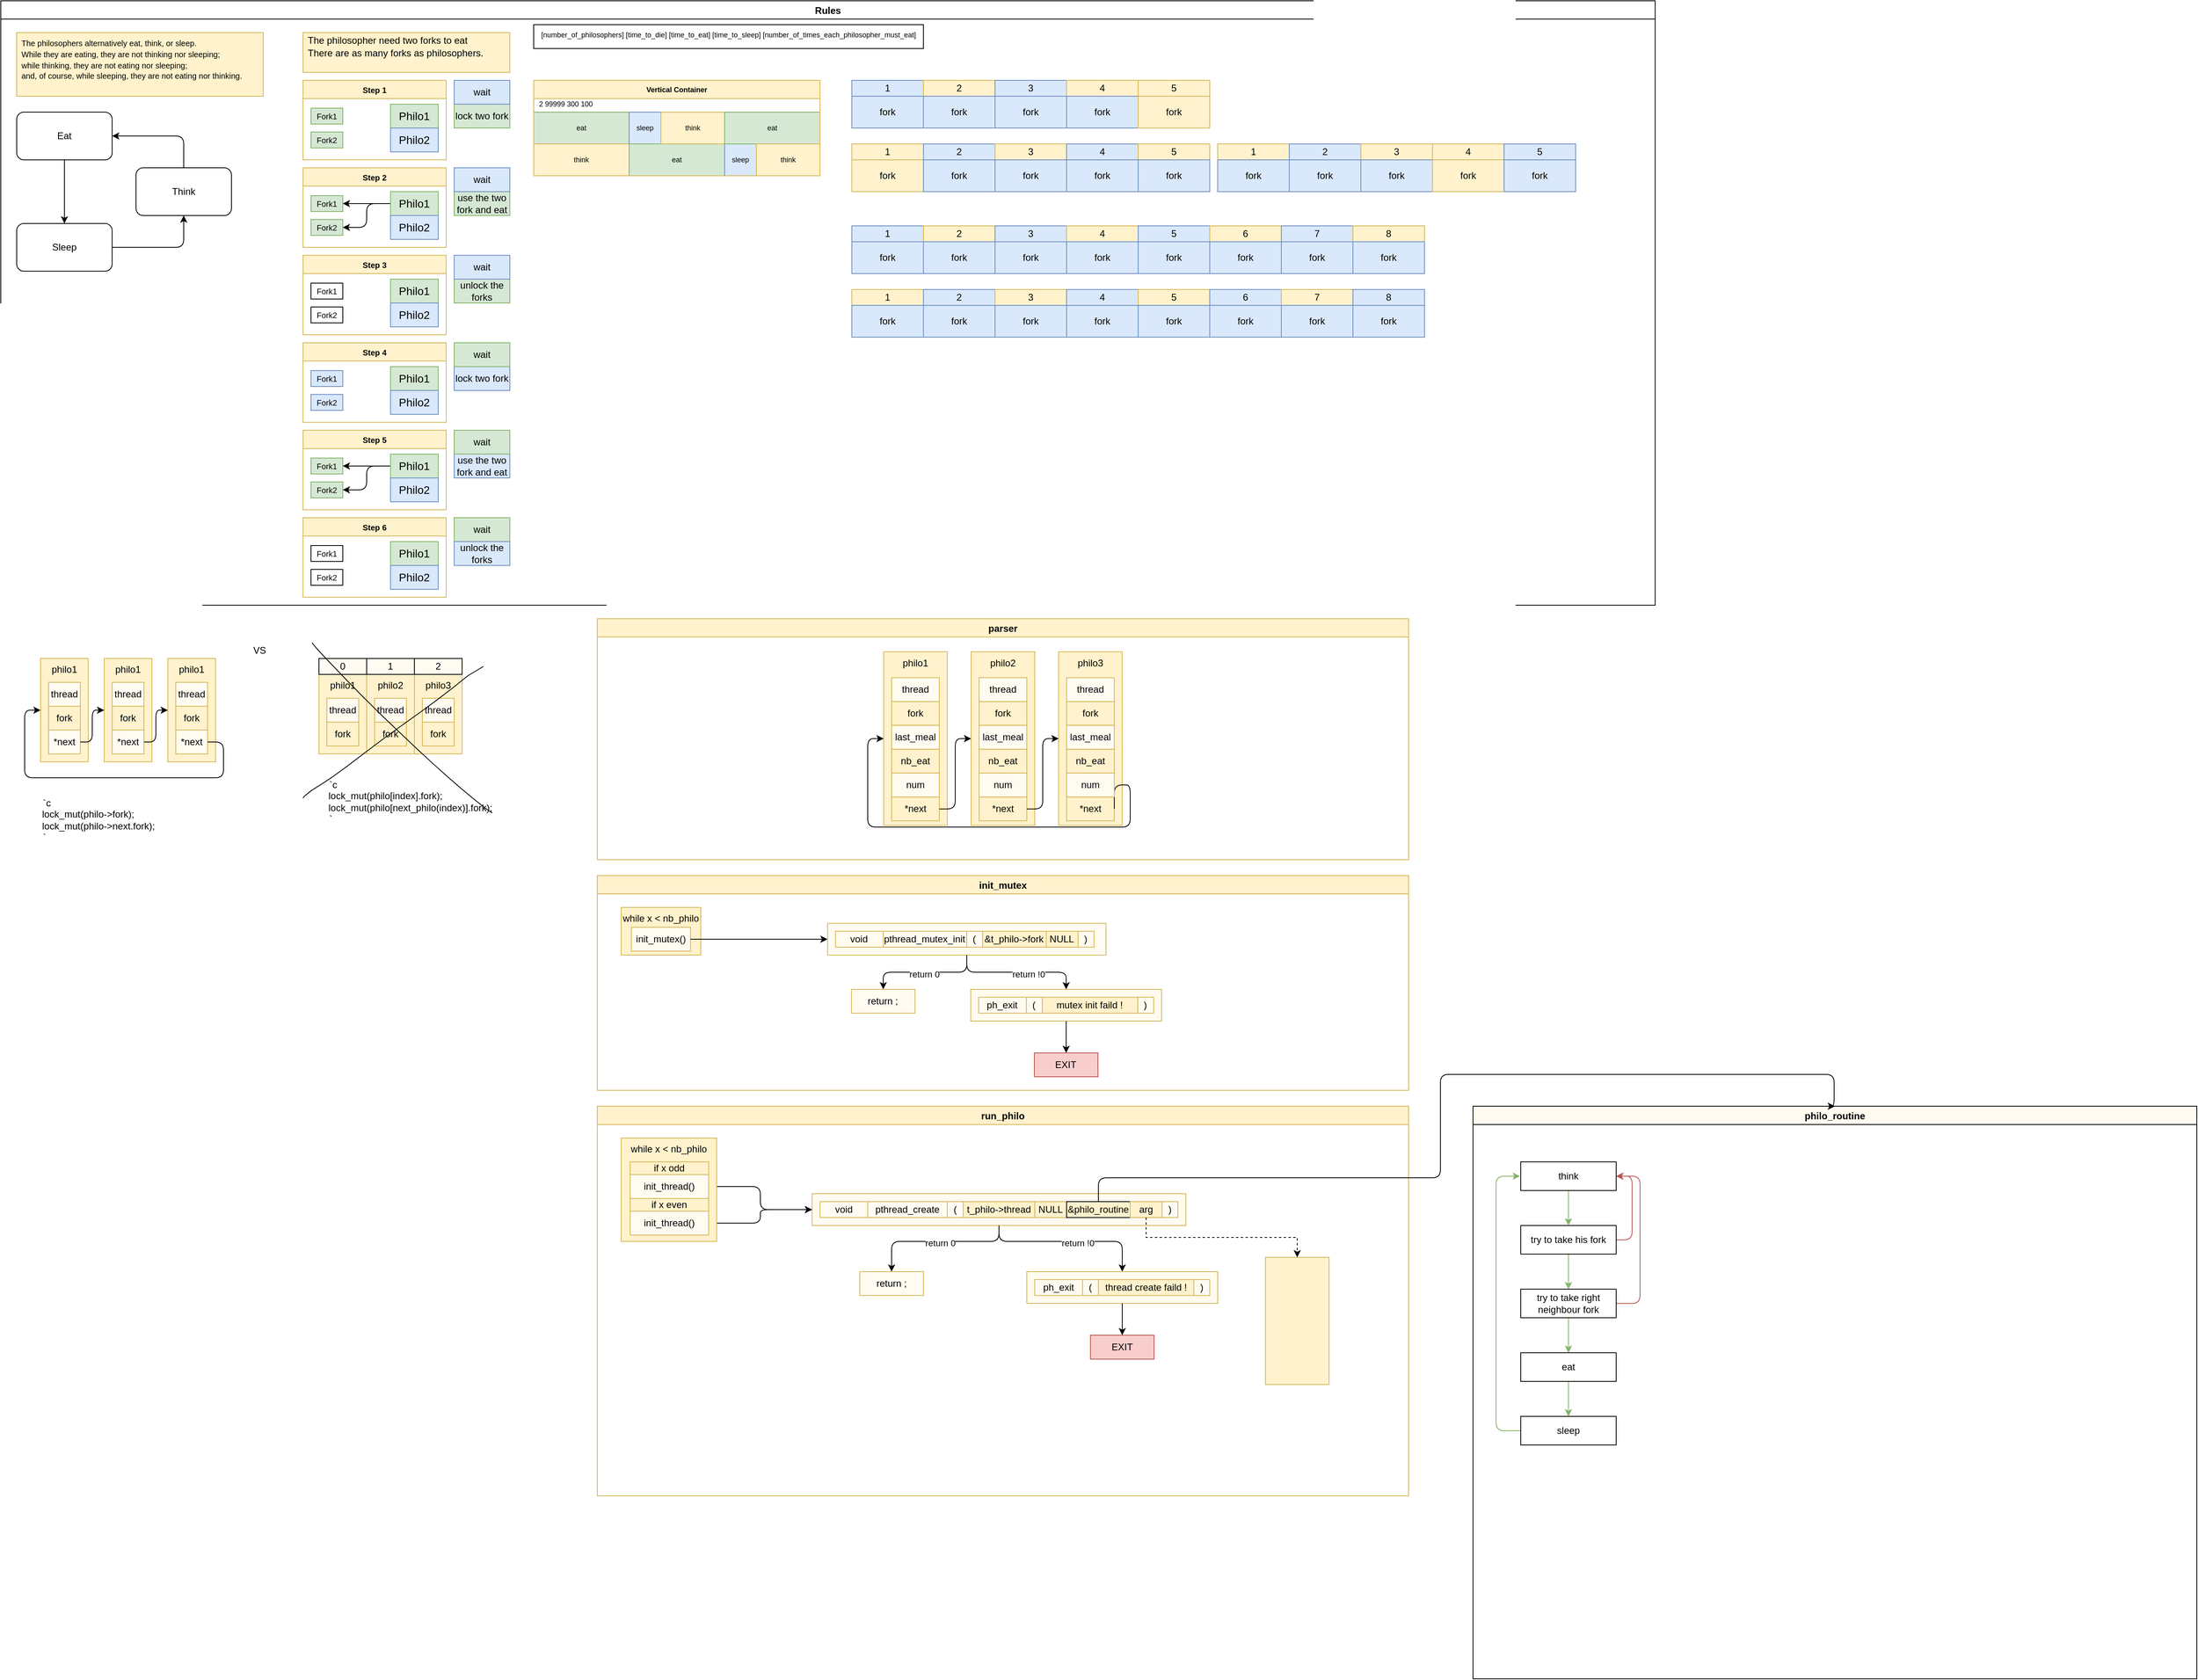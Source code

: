 <mxfile version="20.3.0" type="device"><diagram id="OOQttIY_C0ZaDdTUUYR6" name="Page-1"><mxGraphModel dx="2066" dy="1220" grid="1" gridSize="10" guides="1" tooltips="1" connect="1" arrows="1" fold="1" page="1" pageScale="1" pageWidth="2336" pageHeight="1654" math="0" shadow="0"><root><mxCell id="0"/><mxCell id="1" parent="0"/><mxCell id="12" value="Rules" style="swimlane;movable=0;resizable=0;rotatable=0;deletable=0;editable=0;connectable=0;" parent="1" vertex="1"><mxGeometry x="10" y="20" width="2080" height="760" as="geometry"/></mxCell><mxCell id="13" value="" style="group" parent="12" vertex="1" connectable="0"><mxGeometry x="20" y="140" width="270" height="200" as="geometry"/></mxCell><mxCell id="575" style="edgeStyle=orthogonalEdgeStyle;html=1;entryX=0.5;entryY=1;entryDx=0;entryDy=0;" parent="13" source="2" target="3" edge="1"><mxGeometry relative="1" as="geometry"/></mxCell><mxCell id="2" value="Sleep" style="rounded=1;whiteSpace=wrap;html=1;" parent="13" vertex="1"><mxGeometry y="140" width="120" height="60" as="geometry"/></mxCell><mxCell id="573" style="edgeStyle=orthogonalEdgeStyle;html=1;entryX=1;entryY=0.5;entryDx=0;entryDy=0;exitX=0.5;exitY=0;exitDx=0;exitDy=0;" parent="13" source="3" target="4" edge="1"><mxGeometry relative="1" as="geometry"/></mxCell><mxCell id="3" value="Think" style="rounded=1;whiteSpace=wrap;html=1;" parent="13" vertex="1"><mxGeometry x="150" y="70" width="120" height="60" as="geometry"/></mxCell><mxCell id="574" style="edgeStyle=orthogonalEdgeStyle;html=1;" parent="13" source="4" target="2" edge="1"><mxGeometry relative="1" as="geometry"/></mxCell><mxCell id="4" value="Eat" style="rounded=1;whiteSpace=wrap;html=1;" parent="13" vertex="1"><mxGeometry width="120" height="60" as="geometry"/></mxCell><mxCell id="18" value="" style="group;fillColor=#fff2cc;strokeColor=#d6b656;" parent="12" vertex="1" connectable="0"><mxGeometry x="20" y="40" width="310" height="80" as="geometry"/></mxCell><mxCell id="17" value="&lt;p dir=&quot;ltr&quot; style=&quot;line-height: 1.38; margin-top: 0pt; margin-bottom: 0pt;&quot;&gt;&lt;span style=&quot;font-family: &amp;quot;arial&amp;quot; ; background-color: transparent ; vertical-align: baseline&quot;&gt;The philosophers alternatively eat, think, or sleep.&lt;/span&gt;&lt;/p&gt;&lt;p dir=&quot;ltr&quot; style=&quot;line-height: 1.38; margin-top: 0pt; margin-bottom: 0pt;&quot;&gt;&lt;span style=&quot;font-family: &amp;quot;arial&amp;quot; ; background-color: transparent ; vertical-align: baseline&quot;&gt;While they are eating, they are not thinking nor sleeping;&lt;/span&gt;&lt;/p&gt;&lt;p dir=&quot;ltr&quot; style=&quot;line-height: 1.38; margin-top: 0pt; margin-bottom: 0pt;&quot;&gt;&lt;span style=&quot;font-family: &amp;quot;arial&amp;quot; ; background-color: transparent ; vertical-align: baseline&quot;&gt;while thinking, they are not eating nor sleeping;&lt;/span&gt;&lt;/p&gt;&lt;p dir=&quot;ltr&quot; style=&quot;line-height: 1.38; margin-top: 0pt; margin-bottom: 0pt;&quot;&gt;&lt;span style=&quot;font-family: &amp;quot;arial&amp;quot; ; background-color: transparent ; vertical-align: baseline&quot;&gt;and, of course, while sleeping, they are not eating nor thinking.&lt;/span&gt;&lt;/p&gt;&lt;div&gt;&lt;span style=&quot;font-family: &amp;quot;arial&amp;quot; ; background-color: transparent ; vertical-align: baseline&quot;&gt;&lt;br&gt;&lt;/span&gt;&lt;/div&gt;" style="rounded=0;whiteSpace=wrap;html=1;fontSize=10;align=left;verticalAlign=top;spacingLeft=4;fillColor=#fff2cc;strokeColor=#d6b656;" parent="18" vertex="1"><mxGeometry width="310" height="80" as="geometry"/></mxCell><mxCell id="35" value="Step 1" style="swimlane;fontSize=10;verticalAlign=top;fillColor=#fff2cc;strokeColor=#d6b656;" parent="12" vertex="1"><mxGeometry x="380" y="100" width="180" height="100" as="geometry"/></mxCell><mxCell id="19" value="Fork1" style="rounded=0;whiteSpace=wrap;html=1;fontSize=10;fillColor=#d5e8d4;strokeColor=#82b366;" parent="35" vertex="1"><mxGeometry x="10" y="35" width="40" height="20" as="geometry"/></mxCell><mxCell id="20" value="Fork2" style="rounded=0;whiteSpace=wrap;html=1;fontSize=10;fillColor=#d5e8d4;strokeColor=#82b366;" parent="35" vertex="1"><mxGeometry x="10" y="65" width="40" height="20" as="geometry"/></mxCell><mxCell id="24" value="Philo1" style="whiteSpace=wrap;html=1;fontSize=14;labelBackgroundColor=none;gradientDirection=north;fillColor=#d5e8d4;strokeColor=#82b366;" parent="35" vertex="1"><mxGeometry x="110" y="30" width="60" height="30" as="geometry"/></mxCell><mxCell id="25" value="Philo2" style="whiteSpace=wrap;html=1;fontSize=14;fillColor=#dae8fc;strokeColor=#6c8ebf;" parent="35" vertex="1"><mxGeometry x="110" y="60" width="60" height="30" as="geometry"/></mxCell><mxCell id="46" value="&lt;p dir=&quot;ltr&quot; style=&quot;line-height: 1.38; margin-top: 0pt; margin-bottom: 0pt;&quot;&gt;&lt;span style=&quot;font-family: &amp;quot;arial&amp;quot; ; background-color: transparent ; vertical-align: baseline&quot;&gt;The philosopher need two forks to eat&lt;/span&gt;&lt;/p&gt;&lt;p dir=&quot;ltr&quot; style=&quot;line-height: 1.38; margin-top: 0pt; margin-bottom: 0pt;&quot;&gt;&lt;span style=&quot;font-family: &amp;quot;arial&amp;quot; ; background-color: transparent ; vertical-align: baseline&quot;&gt;There are as many forks as philosophers.&lt;/span&gt;&lt;/p&gt;&lt;div&gt;&lt;span style=&quot;font-family: &amp;quot;arial&amp;quot; ; background-color: transparent ; vertical-align: baseline&quot;&gt;&lt;br&gt;&lt;/span&gt;&lt;/div&gt;" style="whiteSpace=wrap;html=1;shadow=0;glass=0;labelBackgroundColor=none;sketch=0;fontSize=12;gradientDirection=north;verticalAlign=middle;align=left;fillColor=#fff2cc;strokeColor=#d6b656;spacingLeft=4;" parent="12" vertex="1"><mxGeometry x="380" y="40" width="260" height="50" as="geometry"/></mxCell><mxCell id="47" value="Step 2" style="swimlane;fontSize=10;verticalAlign=top;fillColor=#fff2cc;strokeColor=#d6b656;" parent="12" vertex="1"><mxGeometry x="380" y="210" width="180" height="100" as="geometry"/></mxCell><mxCell id="48" value="Fork1" style="rounded=0;whiteSpace=wrap;html=1;fontSize=10;fillColor=#d5e8d4;strokeColor=#82b366;" parent="47" vertex="1"><mxGeometry x="10" y="35" width="40" height="20" as="geometry"/></mxCell><mxCell id="49" value="Fork2" style="rounded=0;whiteSpace=wrap;html=1;fontSize=10;fillColor=#d5e8d4;strokeColor=#82b366;" parent="47" vertex="1"><mxGeometry x="10" y="65" width="40" height="20" as="geometry"/></mxCell><mxCell id="64" style="edgeStyle=orthogonalEdgeStyle;html=1;entryX=1;entryY=0.5;entryDx=0;entryDy=0;fontSize=12;" parent="47" source="52" target="48" edge="1"><mxGeometry relative="1" as="geometry"/></mxCell><mxCell id="65" style="edgeStyle=orthogonalEdgeStyle;html=1;entryX=1;entryY=0.5;entryDx=0;entryDy=0;fontSize=12;" parent="47" source="52" target="49" edge="1"><mxGeometry relative="1" as="geometry"/></mxCell><mxCell id="52" value="Philo1" style="whiteSpace=wrap;html=1;fontSize=14;labelBackgroundColor=none;gradientDirection=north;fillColor=#d5e8d4;strokeColor=#82b366;" parent="47" vertex="1"><mxGeometry x="110" y="30" width="60" height="30" as="geometry"/></mxCell><mxCell id="53" value="Philo2" style="whiteSpace=wrap;html=1;fontSize=14;fillColor=#dae8fc;strokeColor=#6c8ebf;" parent="47" vertex="1"><mxGeometry x="110" y="60" width="60" height="30" as="geometry"/></mxCell><mxCell id="54" value="Step 4" style="swimlane;fontSize=10;verticalAlign=top;fillColor=#fff2cc;strokeColor=#d6b656;" parent="12" vertex="1"><mxGeometry x="380" y="430" width="180" height="100" as="geometry"/></mxCell><mxCell id="55" value="Fork1" style="rounded=0;whiteSpace=wrap;html=1;fontSize=10;fillColor=#dae8fc;strokeColor=#6c8ebf;" parent="54" vertex="1"><mxGeometry x="10" y="35" width="40" height="20" as="geometry"/></mxCell><mxCell id="56" value="Fork2" style="rounded=0;whiteSpace=wrap;html=1;fontSize=10;fillColor=#dae8fc;strokeColor=#6c8ebf;" parent="54" vertex="1"><mxGeometry x="10" y="65" width="40" height="20" as="geometry"/></mxCell><mxCell id="57" value="Philo1" style="whiteSpace=wrap;html=1;fontSize=14;labelBackgroundColor=none;gradientDirection=north;fillColor=#d5e8d4;strokeColor=#82b366;" parent="54" vertex="1"><mxGeometry x="110" y="30" width="60" height="30" as="geometry"/></mxCell><mxCell id="58" value="Philo2" style="whiteSpace=wrap;html=1;fontSize=14;fillColor=#dae8fc;strokeColor=#6c8ebf;" parent="54" vertex="1"><mxGeometry x="110" y="60" width="60" height="30" as="geometry"/></mxCell><mxCell id="61" value="lock two fork" style="whiteSpace=wrap;html=1;shadow=0;glass=0;labelBackgroundColor=none;sketch=0;fontSize=12;gradientDirection=north;fillColor=#d5e8d4;strokeColor=#82b366;" parent="12" vertex="1"><mxGeometry x="570" y="130" width="70" height="30" as="geometry"/></mxCell><mxCell id="62" value="lock two fork" style="whiteSpace=wrap;html=1;shadow=0;glass=0;labelBackgroundColor=none;sketch=0;fontSize=12;gradientDirection=north;fillColor=#dae8fc;strokeColor=#6c8ebf;" parent="12" vertex="1"><mxGeometry x="570" y="460" width="70" height="30" as="geometry"/></mxCell><mxCell id="63" value="wait" style="whiteSpace=wrap;html=1;shadow=0;glass=0;labelBackgroundColor=none;sketch=0;fontSize=12;gradientDirection=north;fillColor=#dae8fc;strokeColor=#6c8ebf;" parent="12" vertex="1"><mxGeometry x="570" y="100" width="70" height="30" as="geometry"/></mxCell><mxCell id="66" value="use the two fork and eat" style="whiteSpace=wrap;html=1;shadow=0;glass=0;labelBackgroundColor=none;sketch=0;fontSize=12;gradientDirection=north;fillColor=#d5e8d4;strokeColor=#82b366;" parent="12" vertex="1"><mxGeometry x="570" y="240" width="70" height="30" as="geometry"/></mxCell><mxCell id="67" value="wait" style="whiteSpace=wrap;html=1;shadow=0;glass=0;labelBackgroundColor=none;sketch=0;fontSize=12;gradientDirection=north;fillColor=#dae8fc;strokeColor=#6c8ebf;" parent="12" vertex="1"><mxGeometry x="570" y="210" width="70" height="30" as="geometry"/></mxCell><mxCell id="68" value="Step 3" style="swimlane;fontSize=10;verticalAlign=top;fillColor=#fff2cc;strokeColor=#d6b656;" parent="12" vertex="1"><mxGeometry x="380" y="320" width="180" height="100" as="geometry"/></mxCell><mxCell id="69" value="Fork1" style="rounded=0;whiteSpace=wrap;html=1;fontSize=10;" parent="68" vertex="1"><mxGeometry x="10" y="35" width="40" height="20" as="geometry"/></mxCell><mxCell id="70" value="Fork2" style="rounded=0;whiteSpace=wrap;html=1;fontSize=10;" parent="68" vertex="1"><mxGeometry x="10" y="65" width="40" height="20" as="geometry"/></mxCell><mxCell id="71" value="Philo1" style="whiteSpace=wrap;html=1;fontSize=14;labelBackgroundColor=none;gradientDirection=north;fillColor=#d5e8d4;strokeColor=#82b366;" parent="68" vertex="1"><mxGeometry x="110" y="30" width="60" height="30" as="geometry"/></mxCell><mxCell id="74" value="Philo2" style="whiteSpace=wrap;html=1;fontSize=14;fillColor=#dae8fc;strokeColor=#6c8ebf;" parent="68" vertex="1"><mxGeometry x="110" y="60" width="60" height="30" as="geometry"/></mxCell><mxCell id="75" value="unlock the forks" style="whiteSpace=wrap;html=1;shadow=0;glass=0;labelBackgroundColor=none;sketch=0;fontSize=12;gradientDirection=north;fillColor=#d5e8d4;strokeColor=#82b366;" parent="12" vertex="1"><mxGeometry x="570" y="350" width="70" height="30" as="geometry"/></mxCell><mxCell id="77" value="wait" style="whiteSpace=wrap;html=1;shadow=0;glass=0;labelBackgroundColor=none;sketch=0;fontSize=12;gradientDirection=north;fillColor=#dae8fc;strokeColor=#6c8ebf;" parent="12" vertex="1"><mxGeometry x="570" y="320" width="70" height="30" as="geometry"/></mxCell><mxCell id="79" value="wait" style="whiteSpace=wrap;html=1;shadow=0;glass=0;labelBackgroundColor=none;sketch=0;fontSize=12;gradientDirection=north;fillColor=#d5e8d4;strokeColor=#82b366;" parent="12" vertex="1"><mxGeometry x="570" y="430" width="70" height="30" as="geometry"/></mxCell><mxCell id="80" value="Step 5" style="swimlane;fontSize=10;verticalAlign=top;fillColor=#fff2cc;strokeColor=#d6b656;" parent="12" vertex="1"><mxGeometry x="380" y="540" width="180" height="100" as="geometry"/></mxCell><mxCell id="81" value="Fork1" style="rounded=0;whiteSpace=wrap;html=1;fontSize=10;fillColor=#d5e8d4;strokeColor=#82b366;" parent="80" vertex="1"><mxGeometry x="10" y="35" width="40" height="20" as="geometry"/></mxCell><mxCell id="82" value="Fork2" style="rounded=0;whiteSpace=wrap;html=1;fontSize=10;fillColor=#d5e8d4;strokeColor=#82b366;" parent="80" vertex="1"><mxGeometry x="10" y="65" width="40" height="20" as="geometry"/></mxCell><mxCell id="83" style="edgeStyle=orthogonalEdgeStyle;html=1;entryX=1;entryY=0.5;entryDx=0;entryDy=0;fontSize=12;" parent="80" source="85" target="81" edge="1"><mxGeometry relative="1" as="geometry"/></mxCell><mxCell id="84" style="edgeStyle=orthogonalEdgeStyle;html=1;entryX=1;entryY=0.5;entryDx=0;entryDy=0;fontSize=12;" parent="80" source="85" target="82" edge="1"><mxGeometry relative="1" as="geometry"/></mxCell><mxCell id="85" value="Philo1" style="whiteSpace=wrap;html=1;fontSize=14;labelBackgroundColor=none;gradientDirection=north;fillColor=#d5e8d4;strokeColor=#82b366;" parent="80" vertex="1"><mxGeometry x="110" y="30" width="60" height="30" as="geometry"/></mxCell><mxCell id="86" value="Philo2" style="whiteSpace=wrap;html=1;fontSize=14;fillColor=#dae8fc;strokeColor=#6c8ebf;" parent="80" vertex="1"><mxGeometry x="110" y="60" width="60" height="30" as="geometry"/></mxCell><mxCell id="87" value="use the two fork and eat" style="whiteSpace=wrap;html=1;shadow=0;glass=0;labelBackgroundColor=none;sketch=0;fontSize=12;gradientDirection=north;fillColor=#dae8fc;strokeColor=#6c8ebf;" parent="12" vertex="1"><mxGeometry x="570" y="570" width="70" height="30" as="geometry"/></mxCell><mxCell id="88" value="wait" style="whiteSpace=wrap;html=1;shadow=0;glass=0;labelBackgroundColor=none;sketch=0;fontSize=12;gradientDirection=north;fillColor=#d5e8d4;strokeColor=#82b366;" parent="12" vertex="1"><mxGeometry x="570" y="540" width="70" height="30" as="geometry"/></mxCell><mxCell id="89" value="Step 6" style="swimlane;fontSize=10;verticalAlign=top;fillColor=#fff2cc;strokeColor=#d6b656;" parent="12" vertex="1"><mxGeometry x="380" y="650" width="180" height="100" as="geometry"/></mxCell><mxCell id="90" value="Fork1" style="rounded=0;whiteSpace=wrap;html=1;fontSize=10;" parent="89" vertex="1"><mxGeometry x="10" y="35" width="40" height="20" as="geometry"/></mxCell><mxCell id="91" value="Fork2" style="rounded=0;whiteSpace=wrap;html=1;fontSize=10;" parent="89" vertex="1"><mxGeometry x="10" y="65" width="40" height="20" as="geometry"/></mxCell><mxCell id="92" value="Philo1" style="whiteSpace=wrap;html=1;fontSize=14;labelBackgroundColor=none;gradientDirection=north;fillColor=#d5e8d4;strokeColor=#82b366;" parent="89" vertex="1"><mxGeometry x="110" y="30" width="60" height="30" as="geometry"/></mxCell><mxCell id="93" value="Philo2" style="whiteSpace=wrap;html=1;fontSize=14;fillColor=#dae8fc;strokeColor=#6c8ebf;" parent="89" vertex="1"><mxGeometry x="110" y="60" width="60" height="30" as="geometry"/></mxCell><mxCell id="94" value="wait" style="whiteSpace=wrap;html=1;shadow=0;glass=0;labelBackgroundColor=none;sketch=0;fontSize=12;gradientDirection=north;fillColor=#d5e8d4;strokeColor=#82b366;" parent="12" vertex="1"><mxGeometry x="570" y="650" width="70" height="30" as="geometry"/></mxCell><mxCell id="95" value="unlock the forks" style="whiteSpace=wrap;html=1;shadow=0;glass=0;labelBackgroundColor=none;sketch=0;fontSize=12;gradientDirection=north;fillColor=#dae8fc;strokeColor=#6c8ebf;" parent="12" vertex="1"><mxGeometry x="570" y="680" width="70" height="30" as="geometry"/></mxCell><mxCell id="116" value="&lt;span id=&quot;docs-internal-guid-d7a11db4-7fff-cddf-ac9e-3c8b6f36f1c9&quot; style=&quot;font-size: 9px&quot;&gt;&lt;p dir=&quot;ltr&quot; style=&quot;line-height: 1.38 ; margin-top: 0pt ; margin-bottom: 0pt ; font-size: 9px&quot;&gt;&lt;span style=&quot;font-size: 9px ; font-family: &amp;#34;arial&amp;#34; ; background-color: transparent ; vertical-align: baseline&quot;&gt;[number_of_philosophers] [time_to_die] [time_to_eat] [time_to_sleep]&amp;nbsp;&lt;/span&gt;&lt;span style=&quot;background-color: transparent ; font-family: &amp;#34;arial&amp;#34;&quot;&gt;[number_of_times_each_philosopher_must_eat]&lt;/span&gt;&lt;/p&gt;&lt;/span&gt;" style="whiteSpace=wrap;html=1;fontSize=9;align=center;verticalAlign=top;" parent="12" vertex="1"><mxGeometry x="670" y="30" width="490" height="30" as="geometry"/></mxCell><mxCell id="118" value="eat" style="whiteSpace=wrap;html=1;fontSize=9;fillColor=#d5e8d4;strokeColor=#82b366;" parent="12" vertex="1"><mxGeometry x="670" y="140" width="120" height="40" as="geometry"/></mxCell><mxCell id="119" value="think" style="whiteSpace=wrap;html=1;fontSize=9;fillColor=#fff2cc;strokeColor=#d6b656;" parent="12" vertex="1"><mxGeometry x="670" y="180" width="120" height="40" as="geometry"/></mxCell><mxCell id="126" value="sleep" style="whiteSpace=wrap;html=1;fontSize=9;fillColor=#dae8fc;strokeColor=#6c8ebf;" parent="12" vertex="1"><mxGeometry x="790" y="140" width="40" height="40" as="geometry"/></mxCell><mxCell id="127" value="eat" style="whiteSpace=wrap;html=1;fontSize=9;fillColor=#d5e8d4;strokeColor=#82b366;" parent="12" vertex="1"><mxGeometry x="790" y="180" width="120" height="40" as="geometry"/></mxCell><mxCell id="128" value="think" style="whiteSpace=wrap;html=1;fontSize=9;fillColor=#fff2cc;strokeColor=#d6b656;" parent="12" vertex="1"><mxGeometry x="830" y="140" width="80" height="40" as="geometry"/></mxCell><mxCell id="130" value="sleep" style="whiteSpace=wrap;html=1;fontSize=9;fillColor=#dae8fc;strokeColor=#6c8ebf;" parent="12" vertex="1"><mxGeometry x="910" y="180" width="40" height="40" as="geometry"/></mxCell><mxCell id="131" value="eat" style="whiteSpace=wrap;html=1;fontSize=9;fillColor=#d5e8d4;strokeColor=#82b366;" parent="12" vertex="1"><mxGeometry x="910" y="140" width="120" height="40" as="geometry"/></mxCell><mxCell id="132" value="think" style="whiteSpace=wrap;html=1;fontSize=9;fillColor=#fff2cc;strokeColor=#d6b656;" parent="12" vertex="1"><mxGeometry x="950" y="180" width="80" height="40" as="geometry"/></mxCell><mxCell id="117" value="2 99999 300 100" style="text;html=1;align=center;verticalAlign=middle;resizable=0;points=[];autosize=1;strokeColor=none;fillColor=none;fontSize=9;" parent="12" vertex="1"><mxGeometry x="670" y="120" width="80" height="20" as="geometry"/></mxCell><mxCell id="133" value="Vertical Container" style="swimlane;fontSize=9;fillColor=#fff2cc;strokeColor=#d6b656;" parent="12" vertex="1"><mxGeometry x="670" y="100" width="360" height="120" as="geometry"/></mxCell><mxCell id="471" value="1" style="whiteSpace=wrap;html=1;strokeColor=#6c8ebf;fillColor=#dae8fc;" parent="12" vertex="1"><mxGeometry x="1070" y="283" width="90" height="20" as="geometry"/></mxCell><mxCell id="472" value="fork" style="whiteSpace=wrap;html=1;strokeColor=#6c8ebf;fillColor=#dae8fc;" parent="12" vertex="1"><mxGeometry x="1070" y="303" width="90" height="40" as="geometry"/></mxCell><mxCell id="473" value="2" style="whiteSpace=wrap;html=1;strokeColor=#d6b656;fillColor=#fff2cc;" parent="12" vertex="1"><mxGeometry x="1160" y="283" width="90" height="20" as="geometry"/></mxCell><mxCell id="474" value="fork" style="whiteSpace=wrap;html=1;strokeColor=#6c8ebf;fillColor=#dae8fc;" parent="12" vertex="1"><mxGeometry x="1160" y="303" width="90" height="40" as="geometry"/></mxCell><mxCell id="475" value="3" style="whiteSpace=wrap;html=1;strokeColor=#6c8ebf;fillColor=#dae8fc;" parent="12" vertex="1"><mxGeometry x="1250" y="283" width="90" height="20" as="geometry"/></mxCell><mxCell id="476" value="fork" style="whiteSpace=wrap;html=1;strokeColor=#6c8ebf;fillColor=#dae8fc;" parent="12" vertex="1"><mxGeometry x="1250" y="303" width="90" height="40" as="geometry"/></mxCell><mxCell id="477" value="4" style="whiteSpace=wrap;html=1;strokeColor=#d6b656;fillColor=#fff2cc;" parent="12" vertex="1"><mxGeometry x="1340" y="283" width="90" height="20" as="geometry"/></mxCell><mxCell id="478" value="fork" style="whiteSpace=wrap;html=1;strokeColor=#6c8ebf;fillColor=#dae8fc;" parent="12" vertex="1"><mxGeometry x="1340" y="303" width="90" height="40" as="geometry"/></mxCell><mxCell id="479" value="5" style="whiteSpace=wrap;html=1;strokeColor=#6c8ebf;fillColor=#dae8fc;" parent="12" vertex="1"><mxGeometry x="1430" y="283" width="90" height="20" as="geometry"/></mxCell><mxCell id="480" value="fork" style="whiteSpace=wrap;html=1;strokeColor=#6c8ebf;fillColor=#dae8fc;" parent="12" vertex="1"><mxGeometry x="1430" y="303" width="90" height="40" as="geometry"/></mxCell><mxCell id="481" value="6" style="whiteSpace=wrap;html=1;strokeColor=#d6b656;fillColor=#fff2cc;" parent="12" vertex="1"><mxGeometry x="1520" y="283" width="90" height="20" as="geometry"/></mxCell><mxCell id="482" value="fork" style="whiteSpace=wrap;html=1;strokeColor=#6c8ebf;fillColor=#dae8fc;" parent="12" vertex="1"><mxGeometry x="1520" y="303" width="90" height="40" as="geometry"/></mxCell><mxCell id="483" value="7" style="whiteSpace=wrap;html=1;strokeColor=#6c8ebf;fillColor=#dae8fc;" parent="12" vertex="1"><mxGeometry x="1610" y="283" width="90" height="20" as="geometry"/></mxCell><mxCell id="484" value="fork" style="whiteSpace=wrap;html=1;strokeColor=#6c8ebf;fillColor=#dae8fc;" parent="12" vertex="1"><mxGeometry x="1610" y="303" width="90" height="40" as="geometry"/></mxCell><mxCell id="485" value="8" style="whiteSpace=wrap;html=1;strokeColor=#d6b656;fillColor=#fff2cc;" parent="12" vertex="1"><mxGeometry x="1700" y="283" width="90" height="20" as="geometry"/></mxCell><mxCell id="486" value="fork" style="whiteSpace=wrap;html=1;strokeColor=#6c8ebf;fillColor=#dae8fc;" parent="12" vertex="1"><mxGeometry x="1700" y="303" width="90" height="40" as="geometry"/></mxCell><mxCell id="489" value="1" style="whiteSpace=wrap;html=1;strokeColor=#d6b656;fillColor=#fff2cc;" parent="12" vertex="1"><mxGeometry x="1070" y="363" width="90" height="20" as="geometry"/></mxCell><mxCell id="490" value="fork" style="whiteSpace=wrap;html=1;strokeColor=#6c8ebf;fillColor=#dae8fc;" parent="12" vertex="1"><mxGeometry x="1070" y="383" width="90" height="40" as="geometry"/></mxCell><mxCell id="491" value="2" style="whiteSpace=wrap;html=1;strokeColor=#6c8ebf;fillColor=#dae8fc;" parent="12" vertex="1"><mxGeometry x="1160" y="363" width="90" height="20" as="geometry"/></mxCell><mxCell id="492" value="fork" style="whiteSpace=wrap;html=1;strokeColor=#6c8ebf;fillColor=#dae8fc;" parent="12" vertex="1"><mxGeometry x="1160" y="383" width="90" height="40" as="geometry"/></mxCell><mxCell id="493" value="3" style="whiteSpace=wrap;html=1;strokeColor=#d6b656;fillColor=#fff2cc;" parent="12" vertex="1"><mxGeometry x="1250" y="363" width="90" height="20" as="geometry"/></mxCell><mxCell id="494" value="fork" style="whiteSpace=wrap;html=1;strokeColor=#6c8ebf;fillColor=#dae8fc;" parent="12" vertex="1"><mxGeometry x="1250" y="383" width="90" height="40" as="geometry"/></mxCell><mxCell id="495" value="4" style="whiteSpace=wrap;html=1;strokeColor=#6c8ebf;fillColor=#dae8fc;" parent="12" vertex="1"><mxGeometry x="1340" y="363" width="90" height="20" as="geometry"/></mxCell><mxCell id="496" value="fork" style="whiteSpace=wrap;html=1;strokeColor=#6c8ebf;fillColor=#dae8fc;" parent="12" vertex="1"><mxGeometry x="1340" y="383" width="90" height="40" as="geometry"/></mxCell><mxCell id="497" value="5" style="whiteSpace=wrap;html=1;strokeColor=#d6b656;fillColor=#fff2cc;" parent="12" vertex="1"><mxGeometry x="1430" y="363" width="90" height="20" as="geometry"/></mxCell><mxCell id="498" value="fork" style="whiteSpace=wrap;html=1;strokeColor=#6c8ebf;fillColor=#dae8fc;" parent="12" vertex="1"><mxGeometry x="1430" y="383" width="90" height="40" as="geometry"/></mxCell><mxCell id="499" value="6" style="whiteSpace=wrap;html=1;strokeColor=#6c8ebf;fillColor=#dae8fc;" parent="12" vertex="1"><mxGeometry x="1520" y="363" width="90" height="20" as="geometry"/></mxCell><mxCell id="500" value="fork" style="whiteSpace=wrap;html=1;strokeColor=#6c8ebf;fillColor=#dae8fc;" parent="12" vertex="1"><mxGeometry x="1520" y="383" width="90" height="40" as="geometry"/></mxCell><mxCell id="501" value="7" style="whiteSpace=wrap;html=1;strokeColor=#d6b656;fillColor=#fff2cc;" parent="12" vertex="1"><mxGeometry x="1610" y="363" width="90" height="20" as="geometry"/></mxCell><mxCell id="502" value="fork" style="whiteSpace=wrap;html=1;strokeColor=#6c8ebf;fillColor=#dae8fc;" parent="12" vertex="1"><mxGeometry x="1610" y="383" width="90" height="40" as="geometry"/></mxCell><mxCell id="503" value="8" style="whiteSpace=wrap;html=1;strokeColor=#6c8ebf;fillColor=#dae8fc;" parent="12" vertex="1"><mxGeometry x="1700" y="363" width="90" height="20" as="geometry"/></mxCell><mxCell id="504" value="fork" style="whiteSpace=wrap;html=1;strokeColor=#6c8ebf;fillColor=#dae8fc;" parent="12" vertex="1"><mxGeometry x="1700" y="383" width="90" height="40" as="geometry"/></mxCell><mxCell id="505" value="1" style="whiteSpace=wrap;html=1;strokeColor=#6c8ebf;fillColor=#dae8fc;" parent="12" vertex="1"><mxGeometry x="1070" y="100" width="90" height="20" as="geometry"/></mxCell><mxCell id="506" value="fork" style="whiteSpace=wrap;html=1;strokeColor=#6c8ebf;fillColor=#dae8fc;" parent="12" vertex="1"><mxGeometry x="1070" y="120" width="90" height="40" as="geometry"/></mxCell><mxCell id="507" value="2" style="whiteSpace=wrap;html=1;strokeColor=#d6b656;fillColor=#fff2cc;" parent="12" vertex="1"><mxGeometry x="1160" y="100" width="90" height="20" as="geometry"/></mxCell><mxCell id="508" value="fork" style="whiteSpace=wrap;html=1;strokeColor=#6c8ebf;fillColor=#dae8fc;" parent="12" vertex="1"><mxGeometry x="1160" y="120" width="90" height="40" as="geometry"/></mxCell><mxCell id="509" value="3" style="whiteSpace=wrap;html=1;strokeColor=#6c8ebf;fillColor=#dae8fc;" parent="12" vertex="1"><mxGeometry x="1250" y="100" width="90" height="20" as="geometry"/></mxCell><mxCell id="510" value="fork" style="whiteSpace=wrap;html=1;strokeColor=#6c8ebf;fillColor=#dae8fc;" parent="12" vertex="1"><mxGeometry x="1250" y="120" width="90" height="40" as="geometry"/></mxCell><mxCell id="511" value="4" style="whiteSpace=wrap;html=1;strokeColor=#d6b656;fillColor=#fff2cc;" parent="12" vertex="1"><mxGeometry x="1340" y="100" width="90" height="20" as="geometry"/></mxCell><mxCell id="512" value="fork" style="whiteSpace=wrap;html=1;strokeColor=#6c8ebf;fillColor=#dae8fc;" parent="12" vertex="1"><mxGeometry x="1340" y="120" width="90" height="40" as="geometry"/></mxCell><mxCell id="513" value="5" style="whiteSpace=wrap;html=1;strokeColor=#d6b656;fillColor=#fff2cc;" parent="12" vertex="1"><mxGeometry x="1430" y="100" width="90" height="20" as="geometry"/></mxCell><mxCell id="514" value="fork" style="whiteSpace=wrap;html=1;strokeColor=#d6b656;fillColor=#fff2cc;" parent="12" vertex="1"><mxGeometry x="1430" y="120" width="90" height="40" as="geometry"/></mxCell><mxCell id="521" value="1" style="whiteSpace=wrap;html=1;strokeColor=#d6b656;fillColor=#fff2cc;" parent="12" vertex="1"><mxGeometry x="1070" y="180" width="90" height="20" as="geometry"/></mxCell><mxCell id="522" value="fork" style="whiteSpace=wrap;html=1;strokeColor=#d6b656;fillColor=#fff2cc;" parent="12" vertex="1"><mxGeometry x="1070" y="200" width="90" height="40" as="geometry"/></mxCell><mxCell id="523" value="2" style="whiteSpace=wrap;html=1;strokeColor=#6c8ebf;fillColor=#dae8fc;" parent="12" vertex="1"><mxGeometry x="1160" y="180" width="90" height="20" as="geometry"/></mxCell><mxCell id="524" value="fork" style="whiteSpace=wrap;html=1;strokeColor=#6c8ebf;fillColor=#dae8fc;" parent="12" vertex="1"><mxGeometry x="1160" y="200" width="90" height="40" as="geometry"/></mxCell><mxCell id="525" value="3" style="whiteSpace=wrap;html=1;strokeColor=#d6b656;fillColor=#fff2cc;" parent="12" vertex="1"><mxGeometry x="1250" y="180" width="90" height="20" as="geometry"/></mxCell><mxCell id="526" value="fork" style="whiteSpace=wrap;html=1;strokeColor=#6c8ebf;fillColor=#dae8fc;" parent="12" vertex="1"><mxGeometry x="1250" y="200" width="90" height="40" as="geometry"/></mxCell><mxCell id="527" value="4" style="whiteSpace=wrap;html=1;strokeColor=#6c8ebf;fillColor=#dae8fc;" parent="12" vertex="1"><mxGeometry x="1340" y="180" width="90" height="20" as="geometry"/></mxCell><mxCell id="528" value="fork" style="whiteSpace=wrap;html=1;strokeColor=#6c8ebf;fillColor=#dae8fc;" parent="12" vertex="1"><mxGeometry x="1340" y="200" width="90" height="40" as="geometry"/></mxCell><mxCell id="529" value="5" style="whiteSpace=wrap;html=1;strokeColor=#d6b656;fillColor=#fff2cc;" parent="12" vertex="1"><mxGeometry x="1430" y="180" width="90" height="20" as="geometry"/></mxCell><mxCell id="530" value="fork" style="whiteSpace=wrap;html=1;strokeColor=#6c8ebf;fillColor=#dae8fc;" parent="12" vertex="1"><mxGeometry x="1430" y="200" width="90" height="40" as="geometry"/></mxCell><mxCell id="547" value="1" style="whiteSpace=wrap;html=1;strokeColor=#d6b656;fillColor=#fff2cc;" parent="12" vertex="1"><mxGeometry x="1530" y="180" width="90" height="20" as="geometry"/></mxCell><mxCell id="548" value="fork" style="whiteSpace=wrap;html=1;strokeColor=#6c8ebf;fillColor=#dae8fc;" parent="12" vertex="1"><mxGeometry x="1530" y="200" width="90" height="40" as="geometry"/></mxCell><mxCell id="549" value="2" style="whiteSpace=wrap;html=1;strokeColor=#6c8ebf;fillColor=#dae8fc;" parent="12" vertex="1"><mxGeometry x="1620" y="180" width="90" height="20" as="geometry"/></mxCell><mxCell id="550" value="fork" style="whiteSpace=wrap;html=1;strokeColor=#6c8ebf;fillColor=#dae8fc;" parent="12" vertex="1"><mxGeometry x="1620" y="200" width="90" height="40" as="geometry"/></mxCell><mxCell id="551" value="3" style="whiteSpace=wrap;html=1;strokeColor=#d6b656;fillColor=#fff2cc;" parent="12" vertex="1"><mxGeometry x="1710" y="180" width="90" height="20" as="geometry"/></mxCell><mxCell id="552" value="fork" style="whiteSpace=wrap;html=1;strokeColor=#6c8ebf;fillColor=#dae8fc;" parent="12" vertex="1"><mxGeometry x="1710" y="200" width="90" height="40" as="geometry"/></mxCell><mxCell id="553" value="4" style="whiteSpace=wrap;html=1;strokeColor=#d6b656;fillColor=#fff2cc;" parent="12" vertex="1"><mxGeometry x="1800" y="180" width="90" height="20" as="geometry"/></mxCell><mxCell id="554" value="fork" style="whiteSpace=wrap;html=1;strokeColor=#d6b656;fillColor=#fff2cc;" parent="12" vertex="1"><mxGeometry x="1800" y="200" width="90" height="40" as="geometry"/></mxCell><mxCell id="555" value="5" style="whiteSpace=wrap;html=1;strokeColor=#6c8ebf;fillColor=#dae8fc;" parent="12" vertex="1"><mxGeometry x="1890" y="180" width="90" height="20" as="geometry"/></mxCell><mxCell id="556" value="fork" style="whiteSpace=wrap;html=1;strokeColor=#6c8ebf;fillColor=#dae8fc;" parent="12" vertex="1"><mxGeometry x="1890" y="200" width="90" height="40" as="geometry"/></mxCell><mxCell id="165" value="VS" style="text;html=1;align=center;verticalAlign=middle;resizable=0;points=[];autosize=1;strokeColor=none;fillColor=none;" parent="1" vertex="1"><mxGeometry x="320" y="827" width="30" height="20" as="geometry"/></mxCell><mxCell id="179" value="" style="group" parent="1" vertex="1" connectable="0"><mxGeometry x="410" y="847" width="180" height="120" as="geometry"/></mxCell><mxCell id="166" value="" style="group" parent="179" vertex="1" connectable="0"><mxGeometry y="20" width="60" height="100" as="geometry"/></mxCell><mxCell id="163" value="philo1" style="whiteSpace=wrap;html=1;fillColor=#fff2cc;strokeColor=#d6b656;container=0;verticalAlign=top;" parent="166" vertex="1"><mxGeometry width="60" height="100" as="geometry"/></mxCell><mxCell id="160" value="fork" style="whiteSpace=wrap;html=1;fillColor=#fff2cc;strokeColor=#d6b656;container=0;" parent="166" vertex="1"><mxGeometry x="10" y="60" width="40" height="30" as="geometry"/></mxCell><mxCell id="162" value="thread" style="whiteSpace=wrap;html=1;fillColor=#FFFBF0;strokeColor=#d6b656;container=0;" parent="166" vertex="1"><mxGeometry x="10" y="30" width="40" height="30" as="geometry"/></mxCell><mxCell id="167" value="" style="group" parent="179" vertex="1" connectable="0"><mxGeometry x="60" y="20" width="60" height="100" as="geometry"/></mxCell><mxCell id="168" value="philo2" style="whiteSpace=wrap;html=1;fillColor=#fff2cc;strokeColor=#d6b656;container=0;verticalAlign=top;" parent="167" vertex="1"><mxGeometry width="60" height="100" as="geometry"/></mxCell><mxCell id="169" value="fork" style="whiteSpace=wrap;html=1;fillColor=#fff2cc;strokeColor=#d6b656;container=0;" parent="167" vertex="1"><mxGeometry x="10" y="60" width="40" height="30" as="geometry"/></mxCell><mxCell id="170" value="thread" style="whiteSpace=wrap;html=1;fillColor=#FFFBF0;strokeColor=#d6b656;container=0;" parent="167" vertex="1"><mxGeometry x="10" y="30" width="40" height="30" as="geometry"/></mxCell><mxCell id="171" value="" style="group" parent="179" vertex="1" connectable="0"><mxGeometry x="120" y="20" width="60" height="100" as="geometry"/></mxCell><mxCell id="172" value="philo3" style="whiteSpace=wrap;html=1;fillColor=#fff2cc;strokeColor=#d6b656;container=0;verticalAlign=top;" parent="171" vertex="1"><mxGeometry width="60" height="100" as="geometry"/></mxCell><mxCell id="173" value="fork" style="whiteSpace=wrap;html=1;fillColor=#fff2cc;strokeColor=#d6b656;container=0;" parent="171" vertex="1"><mxGeometry x="10" y="60" width="40" height="30" as="geometry"/></mxCell><mxCell id="174" value="thread" style="whiteSpace=wrap;html=1;fillColor=#FFFBF0;strokeColor=#d6b656;container=0;" parent="171" vertex="1"><mxGeometry x="10" y="30" width="40" height="30" as="geometry"/></mxCell><mxCell id="176" value="0" style="whiteSpace=wrap;html=1;fillColor=#FFFBF0;" parent="179" vertex="1"><mxGeometry width="60" height="20" as="geometry"/></mxCell><mxCell id="177" value="1" style="whiteSpace=wrap;html=1;fillColor=#FFFBF0;" parent="179" vertex="1"><mxGeometry x="60" width="60" height="20" as="geometry"/></mxCell><mxCell id="178" value="2" style="whiteSpace=wrap;html=1;fillColor=#FFFBF0;" parent="179" vertex="1"><mxGeometry x="120" width="60" height="20" as="geometry"/></mxCell><mxCell id="195" value="" style="group" parent="1" vertex="1" connectable="0"><mxGeometry x="40" y="847" width="250" height="150" as="geometry"/></mxCell><mxCell id="180" value="" style="group" parent="195" vertex="1" connectable="0"><mxGeometry x="20" width="60" height="130" as="geometry"/></mxCell><mxCell id="142" value="philo1" style="whiteSpace=wrap;html=1;fillColor=#fff2cc;strokeColor=#d6b656;container=0;verticalAlign=top;" parent="180" vertex="1"><mxGeometry width="60" height="130" as="geometry"/></mxCell><mxCell id="140" value="fork" style="whiteSpace=wrap;html=1;fillColor=#fff2cc;strokeColor=#d6b656;container=0;" parent="180" vertex="1"><mxGeometry x="10" y="60" width="40" height="30" as="geometry"/></mxCell><mxCell id="141" value="*next" style="whiteSpace=wrap;html=1;fillColor=#FFFBF0;strokeColor=#d6b656;container=0;" parent="180" vertex="1"><mxGeometry x="10" y="90" width="40" height="30" as="geometry"/></mxCell><mxCell id="139" value="thread" style="whiteSpace=wrap;html=1;fillColor=#FFFBF0;strokeColor=#d6b656;container=0;" parent="180" vertex="1"><mxGeometry x="10" y="30" width="40" height="30" as="geometry"/></mxCell><mxCell id="181" value="" style="group" parent="195" vertex="1" connectable="0"><mxGeometry x="100" width="60" height="130" as="geometry"/></mxCell><mxCell id="182" value="philo1" style="whiteSpace=wrap;html=1;fillColor=#fff2cc;strokeColor=#d6b656;container=0;verticalAlign=top;" parent="181" vertex="1"><mxGeometry width="60" height="130" as="geometry"/></mxCell><mxCell id="183" value="fork" style="whiteSpace=wrap;html=1;fillColor=#fff2cc;strokeColor=#d6b656;container=0;" parent="181" vertex="1"><mxGeometry x="10" y="60" width="40" height="30" as="geometry"/></mxCell><mxCell id="184" value="*next" style="whiteSpace=wrap;html=1;fillColor=#FFFBF0;strokeColor=#d6b656;container=0;" parent="181" vertex="1"><mxGeometry x="10" y="90" width="40" height="30" as="geometry"/></mxCell><mxCell id="185" value="thread" style="whiteSpace=wrap;html=1;fillColor=#FFFBF0;strokeColor=#d6b656;container=0;" parent="181" vertex="1"><mxGeometry x="10" y="30" width="40" height="30" as="geometry"/></mxCell><mxCell id="186" value="" style="group" parent="195" vertex="1" connectable="0"><mxGeometry x="180" width="60" height="130" as="geometry"/></mxCell><mxCell id="187" value="philo1" style="whiteSpace=wrap;html=1;fillColor=#fff2cc;strokeColor=#d6b656;container=0;verticalAlign=top;" parent="186" vertex="1"><mxGeometry width="60" height="130" as="geometry"/></mxCell><mxCell id="188" value="fork" style="whiteSpace=wrap;html=1;fillColor=#fff2cc;strokeColor=#d6b656;container=0;" parent="186" vertex="1"><mxGeometry x="10" y="60" width="40" height="30" as="geometry"/></mxCell><mxCell id="189" value="*next" style="whiteSpace=wrap;html=1;fillColor=#FFFBF0;strokeColor=#d6b656;container=0;" parent="186" vertex="1"><mxGeometry x="10" y="90" width="40" height="30" as="geometry"/></mxCell><mxCell id="190" value="thread" style="whiteSpace=wrap;html=1;fillColor=#FFFBF0;strokeColor=#d6b656;container=0;" parent="186" vertex="1"><mxGeometry x="10" y="30" width="40" height="30" as="geometry"/></mxCell><mxCell id="192" style="edgeStyle=orthogonalEdgeStyle;html=1;entryX=0;entryY=0.5;entryDx=0;entryDy=0;" parent="195" source="141" target="182" edge="1"><mxGeometry relative="1" as="geometry"/></mxCell><mxCell id="193" style="edgeStyle=orthogonalEdgeStyle;html=1;entryX=0;entryY=0.5;entryDx=0;entryDy=0;" parent="195" source="184" target="187" edge="1"><mxGeometry relative="1" as="geometry"/></mxCell><mxCell id="194" style="edgeStyle=orthogonalEdgeStyle;html=1;entryX=0;entryY=0.5;entryDx=0;entryDy=0;exitX=1;exitY=0.5;exitDx=0;exitDy=0;" parent="195" source="189" target="142" edge="1"><mxGeometry relative="1" as="geometry"><Array as="points"><mxPoint x="250" y="105"/><mxPoint x="250" y="150"/><mxPoint y="150"/><mxPoint y="65"/></Array></mxGeometry></mxCell><mxCell id="196" value="```c&lt;br&gt;lock_mut(philo-&amp;gt;fork);&lt;br&gt;&lt;div&gt;&lt;span&gt;lock_mut(philo-&amp;gt;next.fork);&lt;/span&gt;&lt;/div&gt;&lt;div&gt;```&lt;/div&gt;" style="text;html=1;align=left;verticalAlign=middle;resizable=0;points=[];autosize=1;strokeColor=none;fillColor=none;" parent="1" vertex="1"><mxGeometry x="60" y="1020" width="150" height="60" as="geometry"/></mxCell><mxCell id="247" value="```c&lt;br&gt;lock_mut(philo[index].fork);&lt;br&gt;&lt;div&gt;&lt;span&gt;lock_mut(philo[next_philo(index)].fork);&lt;/span&gt;&lt;/div&gt;&lt;div&gt;```&lt;/div&gt;" style="text;html=1;align=left;verticalAlign=middle;resizable=0;points=[];autosize=1;strokeColor=none;fillColor=none;" parent="1" vertex="1"><mxGeometry x="420" y="997" width="210" height="60" as="geometry"/></mxCell><mxCell id="258" value="" style="group" parent="1" vertex="1" connectable="0"><mxGeometry x="389.997" y="826.997" width="237.943" height="214.171" as="geometry"/></mxCell><mxCell id="256" value="" style="shape=stencil(fZPNbsMgEISfhutovWv+zmn6HpHi1KiuHTlO27x9sGjVQGpu6/V8wAyskt2lP5w7xXRZ5um9+wrHpVfyopjD2HdzWGKlZK9kd5rm7m2eruMxfZ8Pq3KtPqbPdYXvxBGIVojpVjRek3wIYybXbSZvqnKB6Ezeom235Q6+WJ1gZVvfMFwBaJCuAL48EDO4sgNbsM0AITiuODZPlglit4HWlJHqaLqygzawTQYYgm+2AWNgOAMswVRSshrscsD9Bv3/vTFsnpLT1YtzDjZPyceHVPHgNcTnQHRlKoCDLgAP8pWnQU+j8ND6QWLxN0inMAxpDh//l4MXW2loZX8H);fillColor=none;" parent="258" vertex="1"><mxGeometry x="11.429" width="226.514" height="214.171" as="geometry"/></mxCell><mxCell id="257" value="" style="shape=stencil(fZPdTsMwDIWfJrdHcez8XY/xHpPW0YrSTl2B7e1pFQ3miebOcfzFPtGx4d2lPZwb4+xlnsb35rs7zq3hF+NcN7TN1M1LZHhveHcap+ZtGj+HYzmfD2vlGn2MX+sL18JZWLtCzt5Kguxv6rUAfTcoIGggJ0TarhdI0vUCjtv1RCANpATPFSCASQOMXFGwjERZATHAVjowQ0QBIUBqmhkhKsB7pLANeIHTosXfVf0LBEF2CmCpio4C7xXgPFylQ3LIWjTVRWcCB/2toMqv5ojAeqKq8R6MeQeenboEfz4/dX1f1uTx/nkvllTZKd7/AA==);fillColor=none;" parent="258" vertex="1"><mxGeometry y="29.943" width="226.743" height="165.714" as="geometry"/></mxCell><mxCell id="314" value="init_mutex" style="swimlane;movable=1;resizable=1;rotatable=1;deletable=1;editable=1;connectable=1;fillColor=#fff2cc;strokeColor=#d6b656;" parent="1" vertex="1"><mxGeometry x="760" y="1120" width="1020" height="270" as="geometry"/></mxCell><mxCell id="464" value="while x &amp;lt; nb_philo" style="whiteSpace=wrap;html=1;strokeColor=#d6b656;fillColor=#fff2cc;align=center;verticalAlign=top;spacingLeft=0;" parent="314" vertex="1"><mxGeometry x="30" y="40" width="100" height="60" as="geometry"/></mxCell><mxCell id="414" value="init_mutex()" style="whiteSpace=wrap;html=1;strokeColor=#d6b656;fillColor=#FFFBF0;" parent="314" vertex="1"><mxGeometry x="42.83" y="65" width="74.35" height="30" as="geometry"/></mxCell><mxCell id="391" value="philo_routine" style="swimlane;strokeColor=#000000;fillColor=#FFFBF0;movable=0;resizable=0;rotatable=0;deletable=0;editable=0;connectable=0;" parent="1" vertex="1"><mxGeometry x="1861" y="1410" width="910" height="720" as="geometry"/></mxCell><mxCell id="560" style="edgeStyle=orthogonalEdgeStyle;html=1;entryX=0.5;entryY=0;entryDx=0;entryDy=0;fillColor=#d5e8d4;strokeColor=#82b366;" parent="391" source="557" target="558" edge="1"><mxGeometry relative="1" as="geometry"/></mxCell><mxCell id="603" style="edgeStyle=orthogonalEdgeStyle;html=1;entryX=1;entryY=0.5;entryDx=0;entryDy=0;exitX=1;exitY=0.5;exitDx=0;exitDy=0;fillColor=#f8cecc;strokeColor=#b85450;" parent="391" source="557" target="565" edge="1"><mxGeometry relative="1" as="geometry"><Array as="points"><mxPoint x="200" y="168"/><mxPoint x="200" y="88"/></Array></mxGeometry></mxCell><mxCell id="557" value="try to take his fork" style="whiteSpace=wrap;html=1;" parent="391" vertex="1"><mxGeometry x="60" y="150" width="120" height="36" as="geometry"/></mxCell><mxCell id="572" value="" style="edgeStyle=orthogonalEdgeStyle;html=1;fillColor=#d5e8d4;strokeColor=#82b366;" parent="391" source="558" target="571" edge="1"><mxGeometry relative="1" as="geometry"/></mxCell><mxCell id="604" style="edgeStyle=orthogonalEdgeStyle;html=1;exitX=1;exitY=0.5;exitDx=0;exitDy=0;entryX=1;entryY=0.5;entryDx=0;entryDy=0;fillColor=#f8cecc;strokeColor=#b85450;" parent="391" source="558" target="565" edge="1"><mxGeometry relative="1" as="geometry"><Array as="points"><mxPoint x="210" y="248"/><mxPoint x="210" y="88"/></Array></mxGeometry></mxCell><mxCell id="558" value="try to take right neighbour fork" style="whiteSpace=wrap;html=1;" parent="391" vertex="1"><mxGeometry x="60" y="230" width="120" height="36" as="geometry"/></mxCell><mxCell id="600" value="" style="edgeStyle=orthogonalEdgeStyle;html=1;fillColor=#d5e8d4;strokeColor=#82b366;" parent="391" source="571" target="599" edge="1"><mxGeometry relative="1" as="geometry"/></mxCell><mxCell id="571" value="eat" style="whiteSpace=wrap;html=1;" parent="391" vertex="1"><mxGeometry x="60" y="310" width="120" height="36" as="geometry"/></mxCell><mxCell id="601" style="edgeStyle=orthogonalEdgeStyle;html=1;entryX=0.5;entryY=0;entryDx=0;entryDy=0;fillColor=#d5e8d4;strokeColor=#82b366;" parent="391" source="565" target="557" edge="1"><mxGeometry relative="1" as="geometry"/></mxCell><mxCell id="565" value="think" style="whiteSpace=wrap;html=1;" parent="391" vertex="1"><mxGeometry x="60" y="70" width="120" height="36" as="geometry"/></mxCell><mxCell id="602" style="edgeStyle=orthogonalEdgeStyle;html=1;exitX=0;exitY=0.5;exitDx=0;exitDy=0;fillColor=#d5e8d4;strokeColor=#82b366;" parent="391" source="599" edge="1"><mxGeometry relative="1" as="geometry"><Array as="points"><mxPoint x="29" y="408"/><mxPoint x="29" y="88"/></Array><mxPoint x="59" y="88" as="targetPoint"/></mxGeometry></mxCell><mxCell id="599" value="sleep" style="whiteSpace=wrap;html=1;" parent="391" vertex="1"><mxGeometry x="60" y="390" width="120" height="36" as="geometry"/></mxCell><mxCell id="415" style="edgeStyle=orthogonalEdgeStyle;html=1;entryX=0;entryY=0.5;entryDx=0;entryDy=0;startArrow=none;exitX=1;exitY=0.5;exitDx=0;exitDy=0;" parent="1" source="414" target="428" edge="1"><mxGeometry relative="1" as="geometry"><mxPoint x="629.47" y="145.032" as="targetPoint"/><mxPoint x="597.36" y="65" as="sourcePoint"/></mxGeometry></mxCell><mxCell id="416" value="return ;" style="whiteSpace=wrap;html=1;strokeColor=#D6B656;fillColor=#FFFBF0;" parent="1" vertex="1"><mxGeometry x="1079.47" y="1263" width="80" height="30" as="geometry"/></mxCell><mxCell id="417" style="edgeStyle=orthogonalEdgeStyle;html=1;" parent="1" source="428" target="416" edge="1"><mxGeometry relative="1" as="geometry"><mxPoint x="659.47" y="95" as="targetPoint"/></mxGeometry></mxCell><mxCell id="418" value="return 0" style="edgeLabel;html=1;align=center;verticalAlign=middle;resizable=0;points=[];" parent="417" vertex="1" connectable="0"><mxGeometry x="-0.153" y="-1" relative="1" as="geometry"><mxPoint x="-13" y="3" as="offset"/></mxGeometry></mxCell><mxCell id="419" value="" style="group" parent="1" vertex="1" connectable="0"><mxGeometry x="1229.47" y="1263" width="240" height="40" as="geometry"/></mxCell><mxCell id="420" value="" style="whiteSpace=wrap;html=1;strokeColor=#D6B656;fillColor=#FFFBF0;" parent="419" vertex="1"><mxGeometry width="240" height="40" as="geometry"/></mxCell><mxCell id="421" value="ph_exit" style="whiteSpace=wrap;html=1;strokeColor=#D6B656;fillColor=#FFFBF0;" parent="419" vertex="1"><mxGeometry x="10" y="10" width="60" height="20" as="geometry"/></mxCell><mxCell id="422" value=")" style="whiteSpace=wrap;html=1;strokeColor=#D6B656;fillColor=#FFFBF0;" parent="419" vertex="1"><mxGeometry x="210" y="10" width="20" height="20" as="geometry"/></mxCell><mxCell id="423" value="(" style="whiteSpace=wrap;html=1;strokeColor=#D6B656;fillColor=#FFFBF0;" parent="419" vertex="1"><mxGeometry x="70" y="10" width="20" height="20" as="geometry"/></mxCell><mxCell id="424" value="mutex init faild !" style="whiteSpace=wrap;html=1;strokeColor=#d6b656;fillColor=#fff2cc;" parent="419" vertex="1"><mxGeometry x="90" y="10" width="120" height="20" as="geometry"/></mxCell><mxCell id="425" value="EXIT" style="whiteSpace=wrap;html=1;fillColor=#f8cecc;strokeColor=#b85450;" parent="1" vertex="1"><mxGeometry x="1309.47" y="1343" width="80" height="30" as="geometry"/></mxCell><mxCell id="426" value="" style="edgeStyle=orthogonalEdgeStyle;html=1;" parent="1" source="420" target="425" edge="1"><mxGeometry relative="1" as="geometry"/></mxCell><mxCell id="427" value="" style="group" parent="1" vertex="1" connectable="0"><mxGeometry x="1049.47" y="1180" width="350" height="40" as="geometry"/></mxCell><mxCell id="428" value="" style="whiteSpace=wrap;html=1;strokeColor=#D6B656;fillColor=#FFFBF0;" parent="427" vertex="1"><mxGeometry width="350" height="40" as="geometry"/></mxCell><mxCell id="429" value="" style="group" parent="427" vertex="1" connectable="0"><mxGeometry x="70" y="10" width="265" height="20" as="geometry"/></mxCell><mxCell id="430" value="pthread_mutex_init" style="whiteSpace=wrap;html=1;strokeColor=#D6B656;fillColor=#FFFBF0;" parent="429" vertex="1"><mxGeometry width="105" height="20" as="geometry"/></mxCell><mxCell id="431" value="(" style="whiteSpace=wrap;html=1;strokeColor=#D6B656;fillColor=#FFFBF0;" parent="429" vertex="1"><mxGeometry x="105" width="20" height="20" as="geometry"/></mxCell><mxCell id="432" value=")" style="whiteSpace=wrap;html=1;strokeColor=#D6B656;fillColor=#FFFBF0;" parent="429" vertex="1"><mxGeometry x="245" width="20" height="20" as="geometry"/></mxCell><mxCell id="433" value="&amp;amp;t_philo-&amp;gt;fork" style="whiteSpace=wrap;html=1;strokeColor=#d6b656;fillColor=#fff2cc;" parent="429" vertex="1"><mxGeometry x="125" width="80" height="20" as="geometry"/></mxCell><mxCell id="434" value="NULL" style="whiteSpace=wrap;html=1;strokeColor=#d6b656;fillColor=#fff2cc;" parent="429" vertex="1"><mxGeometry x="205" width="40" height="20" as="geometry"/></mxCell><mxCell id="435" value="void" style="whiteSpace=wrap;html=1;strokeColor=#D6B656;fillColor=#FFFBF0;" parent="427" vertex="1"><mxGeometry x="10" y="10" width="60" height="20" as="geometry"/></mxCell><mxCell id="436" style="edgeStyle=orthogonalEdgeStyle;html=1;entryX=0.5;entryY=0;entryDx=0;entryDy=0;" parent="1" source="428" target="420" edge="1"><mxGeometry relative="1" as="geometry"><mxPoint x="809.47" y="95" as="targetPoint"/></mxGeometry></mxCell><mxCell id="437" value="return !0" style="edgeLabel;html=1;align=center;verticalAlign=middle;resizable=0;points=[];" parent="436" vertex="1" connectable="0"><mxGeometry x="-0.099" y="-2" relative="1" as="geometry"><mxPoint x="23" as="offset"/></mxGeometry></mxCell><mxCell id="439" value="run_philo" style="swimlane;strokeColor=#d6b656;fillColor=#fff2cc;movable=0;resizable=0;rotatable=0;deletable=0;editable=0;connectable=0;" parent="1" vertex="1"><mxGeometry x="760" y="1410" width="1020" height="490" as="geometry"/></mxCell><mxCell id="377" value="" style="whiteSpace=wrap;html=1;strokeColor=#D6B656;fillColor=#FFFBF0;" parent="439" vertex="1"><mxGeometry x="270" y="110" width="470" height="40" as="geometry"/></mxCell><mxCell id="381" value="void" style="whiteSpace=wrap;html=1;strokeColor=#D6B656;fillColor=#FFFBF0;" parent="439" vertex="1"><mxGeometry x="280" y="120" width="60" height="20" as="geometry"/></mxCell><mxCell id="382" value="pthread_create" style="whiteSpace=wrap;html=1;strokeColor=#D6B656;fillColor=#FFFBF0;" parent="439" vertex="1"><mxGeometry x="340" y="120" width="100" height="20" as="geometry"/></mxCell><mxCell id="383" value="(" style="whiteSpace=wrap;html=1;strokeColor=#D6B656;fillColor=#FFFBF0;" parent="439" vertex="1"><mxGeometry x="440" y="120" width="20" height="20" as="geometry"/></mxCell><mxCell id="384" value=")" style="whiteSpace=wrap;html=1;strokeColor=#D6B656;fillColor=#FFFBF0;" parent="439" vertex="1"><mxGeometry x="710" y="120" width="20" height="20" as="geometry"/></mxCell><mxCell id="385" value="t_philo-&amp;gt;thread" style="whiteSpace=wrap;html=1;strokeColor=#d6b656;fillColor=#fff2cc;" parent="439" vertex="1"><mxGeometry x="460" y="120" width="90" height="20" as="geometry"/></mxCell><mxCell id="386" value="NULL" style="whiteSpace=wrap;html=1;strokeColor=#d6b656;fillColor=#fff2cc;" parent="439" vertex="1"><mxGeometry x="550" y="120" width="40" height="20" as="geometry"/></mxCell><mxCell id="387" value="&amp;amp;philo_routine" style="whiteSpace=wrap;html=1;strokeColor=#000000;fillColor=#fff2cc;" parent="439" vertex="1"><mxGeometry x="590" y="120" width="80" height="20" as="geometry"/></mxCell><mxCell id="388" value="arg" style="whiteSpace=wrap;html=1;strokeColor=#d6b656;fillColor=#fff2cc;" parent="439" vertex="1"><mxGeometry x="670" y="120" width="40" height="20" as="geometry"/></mxCell><mxCell id="394" style="edgeStyle=orthogonalEdgeStyle;html=1;entryX=0.5;entryY=0;entryDx=0;entryDy=0;" parent="439" target="396" edge="1"><mxGeometry relative="1" as="geometry"><mxPoint x="410" y="170" as="targetPoint"/><mxPoint x="505" y="150" as="sourcePoint"/><Array as="points"><mxPoint x="505" y="170"/><mxPoint x="370" y="170"/></Array></mxGeometry></mxCell><mxCell id="395" value="return 0" style="edgeLabel;html=1;align=center;verticalAlign=middle;resizable=0;points=[];" parent="394" vertex="1" connectable="0"><mxGeometry x="-0.153" y="-1" relative="1" as="geometry"><mxPoint x="-13" y="3" as="offset"/></mxGeometry></mxCell><mxCell id="396" value="return ;" style="whiteSpace=wrap;html=1;strokeColor=#D6B656;fillColor=#FFFBF0;" parent="439" vertex="1"><mxGeometry x="330" y="208" width="80" height="30" as="geometry"/></mxCell><mxCell id="397" style="edgeStyle=orthogonalEdgeStyle;html=1;exitX=0.5;exitY=1;exitDx=0;exitDy=0;entryX=0.5;entryY=0;entryDx=0;entryDy=0;" parent="439" source="377" target="400" edge="1"><mxGeometry relative="1" as="geometry"><mxPoint x="665" y="190" as="targetPoint"/><mxPoint x="520" y="177.5" as="sourcePoint"/><Array as="points"><mxPoint x="505" y="170"/><mxPoint x="660" y="170"/></Array></mxGeometry></mxCell><mxCell id="398" value="return !0" style="edgeLabel;html=1;align=center;verticalAlign=middle;resizable=0;points=[];" parent="397" vertex="1" connectable="0"><mxGeometry x="-0.099" y="-2" relative="1" as="geometry"><mxPoint x="23" as="offset"/></mxGeometry></mxCell><mxCell id="399" value="" style="group" parent="439" vertex="1" connectable="0"><mxGeometry x="540" y="208" width="240" height="40" as="geometry"/></mxCell><mxCell id="400" value="" style="whiteSpace=wrap;html=1;strokeColor=#D6B656;fillColor=#FFFBF0;" parent="399" vertex="1"><mxGeometry width="240" height="40" as="geometry"/></mxCell><mxCell id="401" value="ph_exit" style="whiteSpace=wrap;html=1;strokeColor=#D6B656;fillColor=#FFFBF0;" parent="399" vertex="1"><mxGeometry x="10" y="10" width="60" height="20" as="geometry"/></mxCell><mxCell id="402" value=")" style="whiteSpace=wrap;html=1;strokeColor=#D6B656;fillColor=#FFFBF0;" parent="399" vertex="1"><mxGeometry x="210" y="10" width="20" height="20" as="geometry"/></mxCell><mxCell id="403" value="(" style="whiteSpace=wrap;html=1;strokeColor=#D6B656;fillColor=#FFFBF0;" parent="399" vertex="1"><mxGeometry x="70" y="10" width="20" height="20" as="geometry"/></mxCell><mxCell id="404" value="thread create faild !" style="whiteSpace=wrap;html=1;strokeColor=#d6b656;fillColor=#fff2cc;" parent="399" vertex="1"><mxGeometry x="90" y="10" width="120" height="20" as="geometry"/></mxCell><mxCell id="405" value="EXIT" style="whiteSpace=wrap;html=1;fillColor=#f8cecc;strokeColor=#b85450;" parent="439" vertex="1"><mxGeometry x="620" y="288" width="80" height="30" as="geometry"/></mxCell><mxCell id="406" value="" style="edgeStyle=orthogonalEdgeStyle;html=1;" parent="439" source="400" target="405" edge="1"><mxGeometry relative="1" as="geometry"/></mxCell><mxCell id="458" style="edgeStyle=orthogonalEdgeStyle;html=1;entryX=0;entryY=0.5;entryDx=0;entryDy=0;" parent="439" source="338" target="377" edge="1"><mxGeometry relative="1" as="geometry"/></mxCell><mxCell id="461" style="edgeStyle=orthogonalEdgeStyle;html=1;entryX=0;entryY=0.5;entryDx=0;entryDy=0;" parent="439" source="455" target="377" edge="1"><mxGeometry relative="1" as="geometry"/></mxCell><mxCell id="456" value="" style="group" parent="439" vertex="1" connectable="0"><mxGeometry x="30" y="40" width="120" height="130" as="geometry"/></mxCell><mxCell id="451" value="while x &amp;lt; nb_philo" style="whiteSpace=wrap;html=1;strokeColor=#d6b656;fillColor=#fff2cc;align=center;verticalAlign=top;spacingLeft=0;" parent="456" vertex="1"><mxGeometry width="120" height="130" as="geometry"/></mxCell><mxCell id="338" value="init_thread()" style="whiteSpace=wrap;html=1;fillColor=#FFFBF0;strokeColor=#d6b656;container=0;" parent="456" vertex="1"><mxGeometry x="11.28" y="46" width="98.72" height="30" as="geometry"/></mxCell><mxCell id="453" value="if x odd" style="whiteSpace=wrap;html=1;strokeColor=#d6b656;fillColor=#fff2cc;" parent="456" vertex="1"><mxGeometry x="11.28" y="30" width="98.72" height="16" as="geometry"/></mxCell><mxCell id="454" value="if x even" style="whiteSpace=wrap;html=1;strokeColor=#d6b656;fillColor=#fff2cc;" parent="456" vertex="1"><mxGeometry x="11.28" y="76" width="98.72" height="16" as="geometry"/></mxCell><mxCell id="455" value="init_thread()" style="whiteSpace=wrap;html=1;fillColor=#FFFBF0;strokeColor=#d6b656;container=0;" parent="456" vertex="1"><mxGeometry x="11.28" y="92" width="98.72" height="30" as="geometry"/></mxCell><mxCell id="XCf1-kMFPv0GNaDwCluY-612" value="" style="whiteSpace=wrap;html=1;fillColor=#fff2cc;strokeColor=#d6b656;" vertex="1" parent="439"><mxGeometry x="840" y="190" width="80" height="160" as="geometry"/></mxCell><mxCell id="XCf1-kMFPv0GNaDwCluY-611" style="edgeStyle=orthogonalEdgeStyle;rounded=0;orthogonalLoop=1;jettySize=auto;html=1;exitX=0.5;exitY=1;exitDx=0;exitDy=0;dashed=1;entryX=0.5;entryY=0;entryDx=0;entryDy=0;" edge="1" parent="439" source="388" target="XCf1-kMFPv0GNaDwCluY-612"><mxGeometry relative="1" as="geometry"><mxPoint x="890" y="230" as="targetPoint"/></mxGeometry></mxCell><mxCell id="392" style="edgeStyle=orthogonalEdgeStyle;html=1;entryX=0.5;entryY=0;entryDx=0;entryDy=0;exitX=0.5;exitY=0;exitDx=0;exitDy=0;" parent="1" source="387" target="391" edge="1"><mxGeometry relative="1" as="geometry"><Array as="points"><mxPoint x="1390" y="1500"/><mxPoint x="1820" y="1500"/><mxPoint x="1820" y="1370"/><mxPoint x="2315" y="1370"/></Array></mxGeometry></mxCell><mxCell id="462" value="parser" style="swimlane;strokeColor=#d6b656;fillColor=#fff2cc;movable=0;resizable=0;rotatable=0;deletable=0;editable=0;connectable=0;" parent="1" vertex="1"><mxGeometry x="760" y="797" width="1020" height="303" as="geometry"/></mxCell><mxCell id="277" value="philo1" style="whiteSpace=wrap;html=1;fillColor=#fff2cc;strokeColor=#d6b656;container=0;verticalAlign=top;movable=1;resizable=1;rotatable=1;deletable=1;editable=1;connectable=1;" parent="462" vertex="1"><mxGeometry x="360" y="41.5" width="80" height="218.5" as="geometry"/></mxCell><mxCell id="278" value="fork" style="whiteSpace=wrap;html=1;fillColor=#fff2cc;strokeColor=#d6b656;container=0;movable=1;resizable=1;rotatable=1;deletable=1;editable=1;connectable=1;" parent="462" vertex="1"><mxGeometry x="370" y="104.15" width="60" height="30" as="geometry"/></mxCell><mxCell id="279" value="*next" style="whiteSpace=wrap;html=1;fillColor=#fff2cc;strokeColor=#d6b656;container=0;movable=1;resizable=1;rotatable=1;deletable=1;editable=1;connectable=1;" parent="462" vertex="1"><mxGeometry x="370" y="224.15" width="60" height="30" as="geometry"/></mxCell><mxCell id="280" value="thread" style="whiteSpace=wrap;html=1;fillColor=#FFFBF0;strokeColor=#d6b656;container=0;movable=1;resizable=1;rotatable=1;deletable=1;editable=1;connectable=1;" parent="462" vertex="1"><mxGeometry x="370" y="74.15" width="60" height="30" as="geometry"/></mxCell><mxCell id="470" value="last_meal" style="whiteSpace=wrap;html=1;fillColor=#FFFBF0;strokeColor=#d6b656;container=0;movable=1;resizable=1;rotatable=1;deletable=1;editable=1;connectable=1;" parent="462" vertex="1"><mxGeometry x="370" y="134.15" width="60" height="30" as="geometry"/></mxCell><mxCell id="583" value="philo2" style="whiteSpace=wrap;html=1;fillColor=#fff2cc;strokeColor=#d6b656;container=0;verticalAlign=top;movable=1;resizable=1;rotatable=1;deletable=1;editable=1;connectable=1;" parent="462" vertex="1"><mxGeometry x="470" y="41.5" width="80" height="218.5" as="geometry"/></mxCell><mxCell id="584" value="fork" style="whiteSpace=wrap;html=1;fillColor=#fff2cc;strokeColor=#d6b656;container=0;movable=1;resizable=1;rotatable=1;deletable=1;editable=1;connectable=1;" parent="462" vertex="1"><mxGeometry x="480" y="104.15" width="60" height="30" as="geometry"/></mxCell><mxCell id="585" value="*next" style="whiteSpace=wrap;html=1;fillColor=#fff2cc;strokeColor=#d6b656;container=0;movable=1;resizable=1;rotatable=1;deletable=1;editable=1;connectable=1;" parent="462" vertex="1"><mxGeometry x="480" y="224.15" width="60" height="30" as="geometry"/></mxCell><mxCell id="586" value="thread" style="whiteSpace=wrap;html=1;fillColor=#FFFBF0;strokeColor=#d6b656;container=0;movable=1;resizable=1;rotatable=1;deletable=1;editable=1;connectable=1;" parent="462" vertex="1"><mxGeometry x="480" y="74.15" width="60" height="30" as="geometry"/></mxCell><mxCell id="587" value="last_meal" style="whiteSpace=wrap;html=1;fillColor=#FFFBF0;strokeColor=#d6b656;container=0;movable=1;resizable=1;rotatable=1;deletable=1;editable=1;connectable=1;" parent="462" vertex="1"><mxGeometry x="480" y="134.15" width="60" height="30" as="geometry"/></mxCell><mxCell id="590" value="philo3" style="whiteSpace=wrap;html=1;fillColor=#fff2cc;strokeColor=#d6b656;container=0;verticalAlign=top;movable=1;resizable=1;rotatable=1;deletable=1;editable=1;connectable=1;" parent="462" vertex="1"><mxGeometry x="580" y="41.5" width="80" height="218.5" as="geometry"/></mxCell><mxCell id="591" value="fork" style="whiteSpace=wrap;html=1;fillColor=#fff2cc;strokeColor=#d6b656;container=0;movable=1;resizable=1;rotatable=1;deletable=1;editable=1;connectable=1;" parent="462" vertex="1"><mxGeometry x="590" y="104.15" width="60" height="30" as="geometry"/></mxCell><mxCell id="592" value="*next" style="whiteSpace=wrap;html=1;fillColor=#fff2cc;strokeColor=#d6b656;container=0;movable=1;resizable=1;rotatable=1;deletable=1;editable=1;connectable=1;" parent="462" vertex="1"><mxGeometry x="590" y="224.15" width="60" height="30" as="geometry"/></mxCell><mxCell id="593" value="thread" style="whiteSpace=wrap;html=1;fillColor=#FFFBF0;strokeColor=#d6b656;container=0;movable=1;resizable=1;rotatable=1;deletable=1;editable=1;connectable=1;" parent="462" vertex="1"><mxGeometry x="590" y="74.15" width="60" height="30" as="geometry"/></mxCell><mxCell id="594" value="last_meal" style="whiteSpace=wrap;html=1;fillColor=#FFFBF0;strokeColor=#d6b656;container=0;movable=1;resizable=1;rotatable=1;deletable=1;editable=1;connectable=1;" parent="462" vertex="1"><mxGeometry x="590" y="134.15" width="60" height="30" as="geometry"/></mxCell><mxCell id="606" value="nb_eat" style="whiteSpace=wrap;html=1;fillColor=#fff2cc;strokeColor=#d6b656;container=0;movable=1;resizable=1;rotatable=1;deletable=1;editable=1;connectable=1;" parent="462" vertex="1"><mxGeometry x="370" y="164.15" width="60" height="30" as="geometry"/></mxCell><mxCell id="607" value="nb_eat" style="whiteSpace=wrap;html=1;fillColor=#fff2cc;strokeColor=#d6b656;container=0;movable=1;resizable=1;rotatable=1;deletable=1;editable=1;connectable=1;" parent="462" vertex="1"><mxGeometry x="480" y="164.15" width="60" height="30" as="geometry"/></mxCell><mxCell id="608" value="nb_eat" style="whiteSpace=wrap;html=1;fillColor=#fff2cc;strokeColor=#d6b656;container=0;movable=1;resizable=1;rotatable=1;deletable=1;editable=1;connectable=1;" parent="462" vertex="1"><mxGeometry x="590" y="164.15" width="60" height="30" as="geometry"/></mxCell><mxCell id="595" style="edgeStyle=orthogonalEdgeStyle;html=1;entryX=0;entryY=0.5;entryDx=0;entryDy=0;" parent="462" source="279" target="583" edge="1"><mxGeometry relative="1" as="geometry"/></mxCell><mxCell id="596" style="edgeStyle=orthogonalEdgeStyle;html=1;entryX=0;entryY=0.5;entryDx=0;entryDy=0;" parent="462" source="585" target="590" edge="1"><mxGeometry relative="1" as="geometry"/></mxCell><mxCell id="597" style="edgeStyle=orthogonalEdgeStyle;html=1;entryX=0;entryY=0.5;entryDx=0;entryDy=0;exitX=1;exitY=0.5;exitDx=0;exitDy=0;" parent="462" source="592" target="277" edge="1"><mxGeometry relative="1" as="geometry"><Array as="points"><mxPoint x="650" y="209"/><mxPoint x="670" y="209"/><mxPoint x="670" y="262"/><mxPoint x="340" y="262"/><mxPoint x="340" y="151"/></Array></mxGeometry></mxCell><mxCell id="XCf1-kMFPv0GNaDwCluY-608" value="num" style="whiteSpace=wrap;html=1;fillColor=#FFFBF0;strokeColor=#d6b656;container=0;movable=1;resizable=1;rotatable=1;deletable=1;editable=1;connectable=1;" vertex="1" parent="462"><mxGeometry x="370" y="194.15" width="60" height="30" as="geometry"/></mxCell><mxCell id="XCf1-kMFPv0GNaDwCluY-609" value="num" style="whiteSpace=wrap;html=1;fillColor=#FFFBF0;strokeColor=#d6b656;container=0;movable=1;resizable=1;rotatable=1;deletable=1;editable=1;connectable=1;" vertex="1" parent="462"><mxGeometry x="480" y="194.15" width="60" height="30" as="geometry"/></mxCell><mxCell id="XCf1-kMFPv0GNaDwCluY-610" value="num" style="whiteSpace=wrap;html=1;fillColor=#FFFBF0;strokeColor=#d6b656;container=0;movable=1;resizable=1;rotatable=1;deletable=1;editable=1;connectable=1;" vertex="1" parent="462"><mxGeometry x="590" y="194.15" width="60" height="30" as="geometry"/></mxCell></root></mxGraphModel></diagram></mxfile>